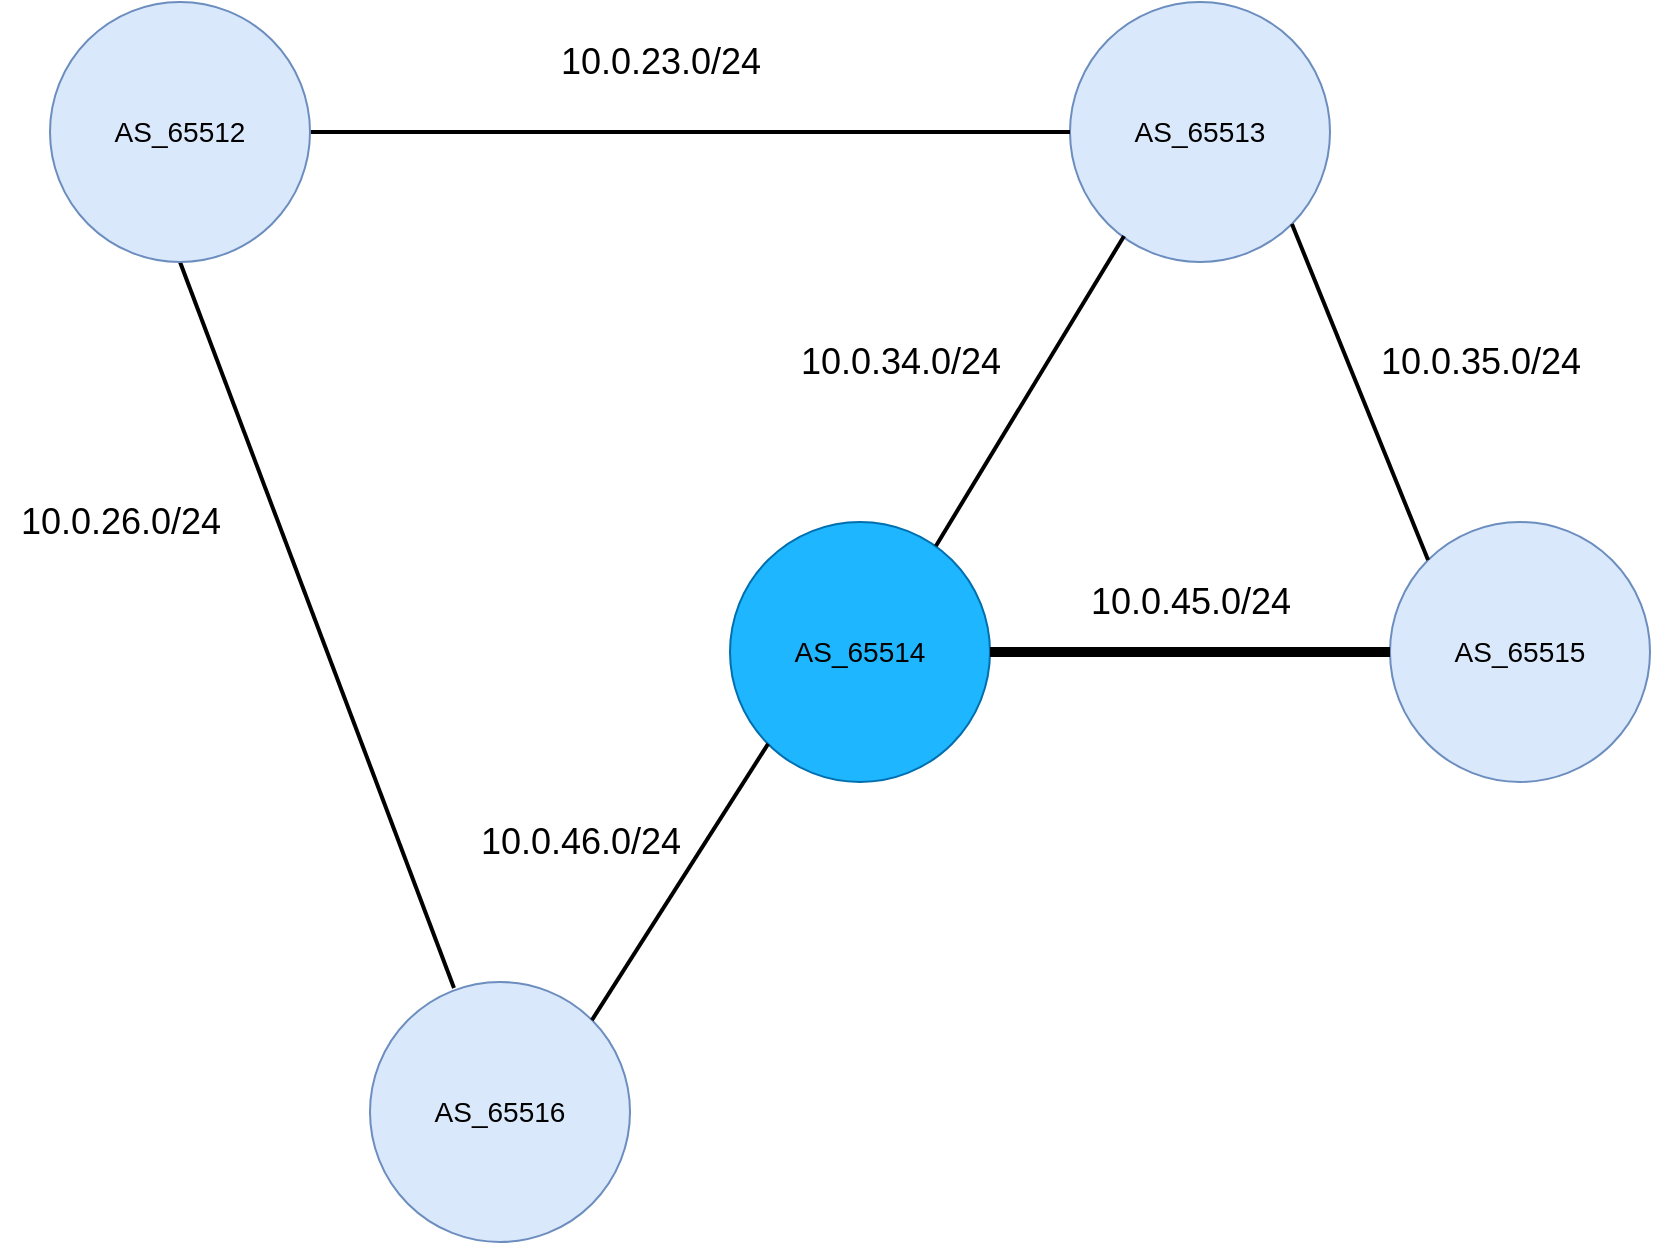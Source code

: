<mxfile version="16.2.4" type="device"><diagram id="ZqKtplY5_zn3ODrPOZms" name="Page-1"><mxGraphModel dx="1350" dy="791" grid="1" gridSize="10" guides="1" tooltips="1" connect="1" arrows="1" fold="1" page="1" pageScale="1" pageWidth="850" pageHeight="1100" math="0" shadow="0"><root><mxCell id="0"/><mxCell id="1" parent="0"/><mxCell id="unsEgpRbjGzMCVrK3Vzb-2" value="&lt;font style=&quot;font-size: 14px&quot;&gt;AS_65516&lt;/font&gt;" style="ellipse;whiteSpace=wrap;html=1;aspect=fixed;fillColor=#dae8fc;strokeColor=#6c8ebf;" vertex="1" parent="1"><mxGeometry x="280" y="570" width="130" height="130" as="geometry"/></mxCell><mxCell id="unsEgpRbjGzMCVrK3Vzb-3" value="&lt;font style=&quot;font-size: 14px&quot;&gt;AS_65514&lt;/font&gt;" style="ellipse;whiteSpace=wrap;html=1;aspect=fixed;fillColor=#1EB6FF;fontColor=#000;strokeColor=#006EAF;" vertex="1" parent="1"><mxGeometry x="460" y="340" width="130" height="130" as="geometry"/></mxCell><mxCell id="unsEgpRbjGzMCVrK3Vzb-4" value="&lt;font style=&quot;font-size: 14px&quot;&gt;AS_65515&lt;/font&gt;" style="ellipse;whiteSpace=wrap;html=1;aspect=fixed;fillColor=#dae8fc;strokeColor=#6c8ebf;" vertex="1" parent="1"><mxGeometry x="790" y="340" width="130" height="130" as="geometry"/></mxCell><mxCell id="unsEgpRbjGzMCVrK3Vzb-5" value="&lt;font style=&quot;font-size: 14px&quot;&gt;AS_65513&lt;/font&gt;" style="ellipse;whiteSpace=wrap;html=1;aspect=fixed;fillColor=#dae8fc;strokeColor=#6c8ebf;" vertex="1" parent="1"><mxGeometry x="630" y="80" width="130" height="130" as="geometry"/></mxCell><mxCell id="unsEgpRbjGzMCVrK3Vzb-6" value="" style="endArrow=none;html=1;rounded=0;exitX=0.5;exitY=1;exitDx=0;exitDy=0;entryX=0.323;entryY=0.023;entryDx=0;entryDy=0;entryPerimeter=0;strokeWidth=2;" edge="1" parent="1" source="unsEgpRbjGzMCVrK3Vzb-1" target="unsEgpRbjGzMCVrK3Vzb-2"><mxGeometry width="50" height="50" relative="1" as="geometry"><mxPoint x="400" y="430" as="sourcePoint"/><mxPoint x="450" y="380" as="targetPoint"/></mxGeometry></mxCell><mxCell id="unsEgpRbjGzMCVrK3Vzb-7" value="" style="endArrow=none;html=1;rounded=0;exitX=1;exitY=0.5;exitDx=0;exitDy=0;entryX=0;entryY=0.5;entryDx=0;entryDy=0;strokeWidth=2;" edge="1" parent="1" source="unsEgpRbjGzMCVrK3Vzb-1" target="unsEgpRbjGzMCVrK3Vzb-5"><mxGeometry width="50" height="50" relative="1" as="geometry"><mxPoint x="195" y="220" as="sourcePoint"/><mxPoint x="346.99" y="672.99" as="targetPoint"/></mxGeometry></mxCell><mxCell id="unsEgpRbjGzMCVrK3Vzb-8" value="" style="endArrow=none;html=1;rounded=0;exitX=0.792;exitY=0.092;exitDx=0;exitDy=0;entryX=0.208;entryY=0.9;entryDx=0;entryDy=0;strokeWidth=2;exitPerimeter=0;entryPerimeter=0;" edge="1" parent="1" source="unsEgpRbjGzMCVrK3Vzb-3" target="unsEgpRbjGzMCVrK3Vzb-5"><mxGeometry width="50" height="50" relative="1" as="geometry"><mxPoint x="260" y="155" as="sourcePoint"/><mxPoint x="590" y="155" as="targetPoint"/></mxGeometry></mxCell><mxCell id="unsEgpRbjGzMCVrK3Vzb-9" value="" style="endArrow=none;html=1;rounded=0;exitX=0;exitY=0;exitDx=0;exitDy=0;entryX=1;entryY=1;entryDx=0;entryDy=0;strokeWidth=2;" edge="1" parent="1" source="unsEgpRbjGzMCVrK3Vzb-4" target="unsEgpRbjGzMCVrK3Vzb-5"><mxGeometry width="50" height="50" relative="1" as="geometry"><mxPoint x="522.04" y="360" as="sourcePoint"/><mxPoint x="617.04" y="207" as="targetPoint"/></mxGeometry></mxCell><mxCell id="unsEgpRbjGzMCVrK3Vzb-10" value="" style="endArrow=none;html=1;rounded=0;exitX=0;exitY=0.5;exitDx=0;exitDy=0;entryX=1;entryY=0.5;entryDx=0;entryDy=0;strokeWidth=5;" edge="1" parent="1" source="unsEgpRbjGzMCVrK3Vzb-4" target="unsEgpRbjGzMCVrK3Vzb-3"><mxGeometry width="50" height="50" relative="1" as="geometry"><mxPoint x="532.96" y="371.96" as="sourcePoint"/><mxPoint x="617.04" y="207" as="targetPoint"/></mxGeometry></mxCell><mxCell id="unsEgpRbjGzMCVrK3Vzb-11" value="" style="endArrow=none;html=1;rounded=0;exitX=1;exitY=0;exitDx=0;exitDy=0;entryX=0;entryY=1;entryDx=0;entryDy=0;strokeWidth=2;" edge="1" parent="1" source="unsEgpRbjGzMCVrK3Vzb-2" target="unsEgpRbjGzMCVrK3Vzb-3"><mxGeometry width="50" height="50" relative="1" as="geometry"><mxPoint x="820" y="425" as="sourcePoint"/><mxPoint x="610" y="425" as="targetPoint"/></mxGeometry></mxCell><mxCell id="unsEgpRbjGzMCVrK3Vzb-1" value="&lt;font style=&quot;font-size: 14px&quot;&gt;AS_65512&lt;/font&gt;" style="ellipse;whiteSpace=wrap;html=1;aspect=fixed;fillColor=#dae8fc;strokeColor=#6c8ebf;" vertex="1" parent="1"><mxGeometry x="120" y="80" width="130" height="130" as="geometry"/></mxCell><mxCell id="unsEgpRbjGzMCVrK3Vzb-12" value="&lt;div&gt;&lt;font style=&quot;font-size: 18px&quot;&gt;10.0.23.0/24&lt;/font&gt;&lt;/div&gt;" style="text;html=1;align=center;verticalAlign=middle;resizable=0;points=[];autosize=1;strokeColor=none;fillColor=none;fontSize=14;fontColor=#000;" vertex="1" parent="1"><mxGeometry x="365" y="100" width="120" height="20" as="geometry"/></mxCell><mxCell id="unsEgpRbjGzMCVrK3Vzb-13" value="&lt;div&gt;&lt;font style=&quot;font-size: 18px&quot;&gt;10.0.35.0/24&lt;/font&gt;&lt;/div&gt;" style="text;html=1;align=center;verticalAlign=middle;resizable=0;points=[];autosize=1;strokeColor=none;fillColor=none;fontSize=14;fontColor=#000;" vertex="1" parent="1"><mxGeometry x="775" y="250" width="120" height="20" as="geometry"/></mxCell><mxCell id="unsEgpRbjGzMCVrK3Vzb-14" value="&lt;div&gt;&lt;font style=&quot;font-size: 18px&quot;&gt;10.0.34.0/24&lt;/font&gt;&lt;/div&gt;" style="text;html=1;align=center;verticalAlign=middle;resizable=0;points=[];autosize=1;strokeColor=none;fillColor=none;fontSize=14;fontColor=#000;" vertex="1" parent="1"><mxGeometry x="485" y="250" width="120" height="20" as="geometry"/></mxCell><mxCell id="unsEgpRbjGzMCVrK3Vzb-15" value="&lt;div&gt;&lt;font style=&quot;font-size: 18px&quot;&gt;10.0.45.0/24&lt;/font&gt;&lt;/div&gt;" style="text;html=1;align=center;verticalAlign=middle;resizable=0;points=[];autosize=1;strokeColor=none;fillColor=none;fontSize=14;fontColor=#000;" vertex="1" parent="1"><mxGeometry x="630" y="370" width="120" height="20" as="geometry"/></mxCell><mxCell id="unsEgpRbjGzMCVrK3Vzb-16" value="&lt;div&gt;&lt;font style=&quot;font-size: 18px&quot;&gt;10.0.46.0/24&lt;/font&gt;&lt;/div&gt;" style="text;html=1;align=center;verticalAlign=middle;resizable=0;points=[];autosize=1;strokeColor=none;fillColor=none;fontSize=14;fontColor=#000;" vertex="1" parent="1"><mxGeometry x="325" y="490" width="120" height="20" as="geometry"/></mxCell><mxCell id="unsEgpRbjGzMCVrK3Vzb-17" value="&lt;div&gt;&lt;font style=&quot;font-size: 18px&quot;&gt;10.0.26.0/24&lt;/font&gt;&lt;/div&gt;" style="text;html=1;align=center;verticalAlign=middle;resizable=0;points=[];autosize=1;strokeColor=none;fillColor=none;fontSize=14;fontColor=#000;" vertex="1" parent="1"><mxGeometry x="95" y="330" width="120" height="20" as="geometry"/></mxCell></root></mxGraphModel></diagram></mxfile>